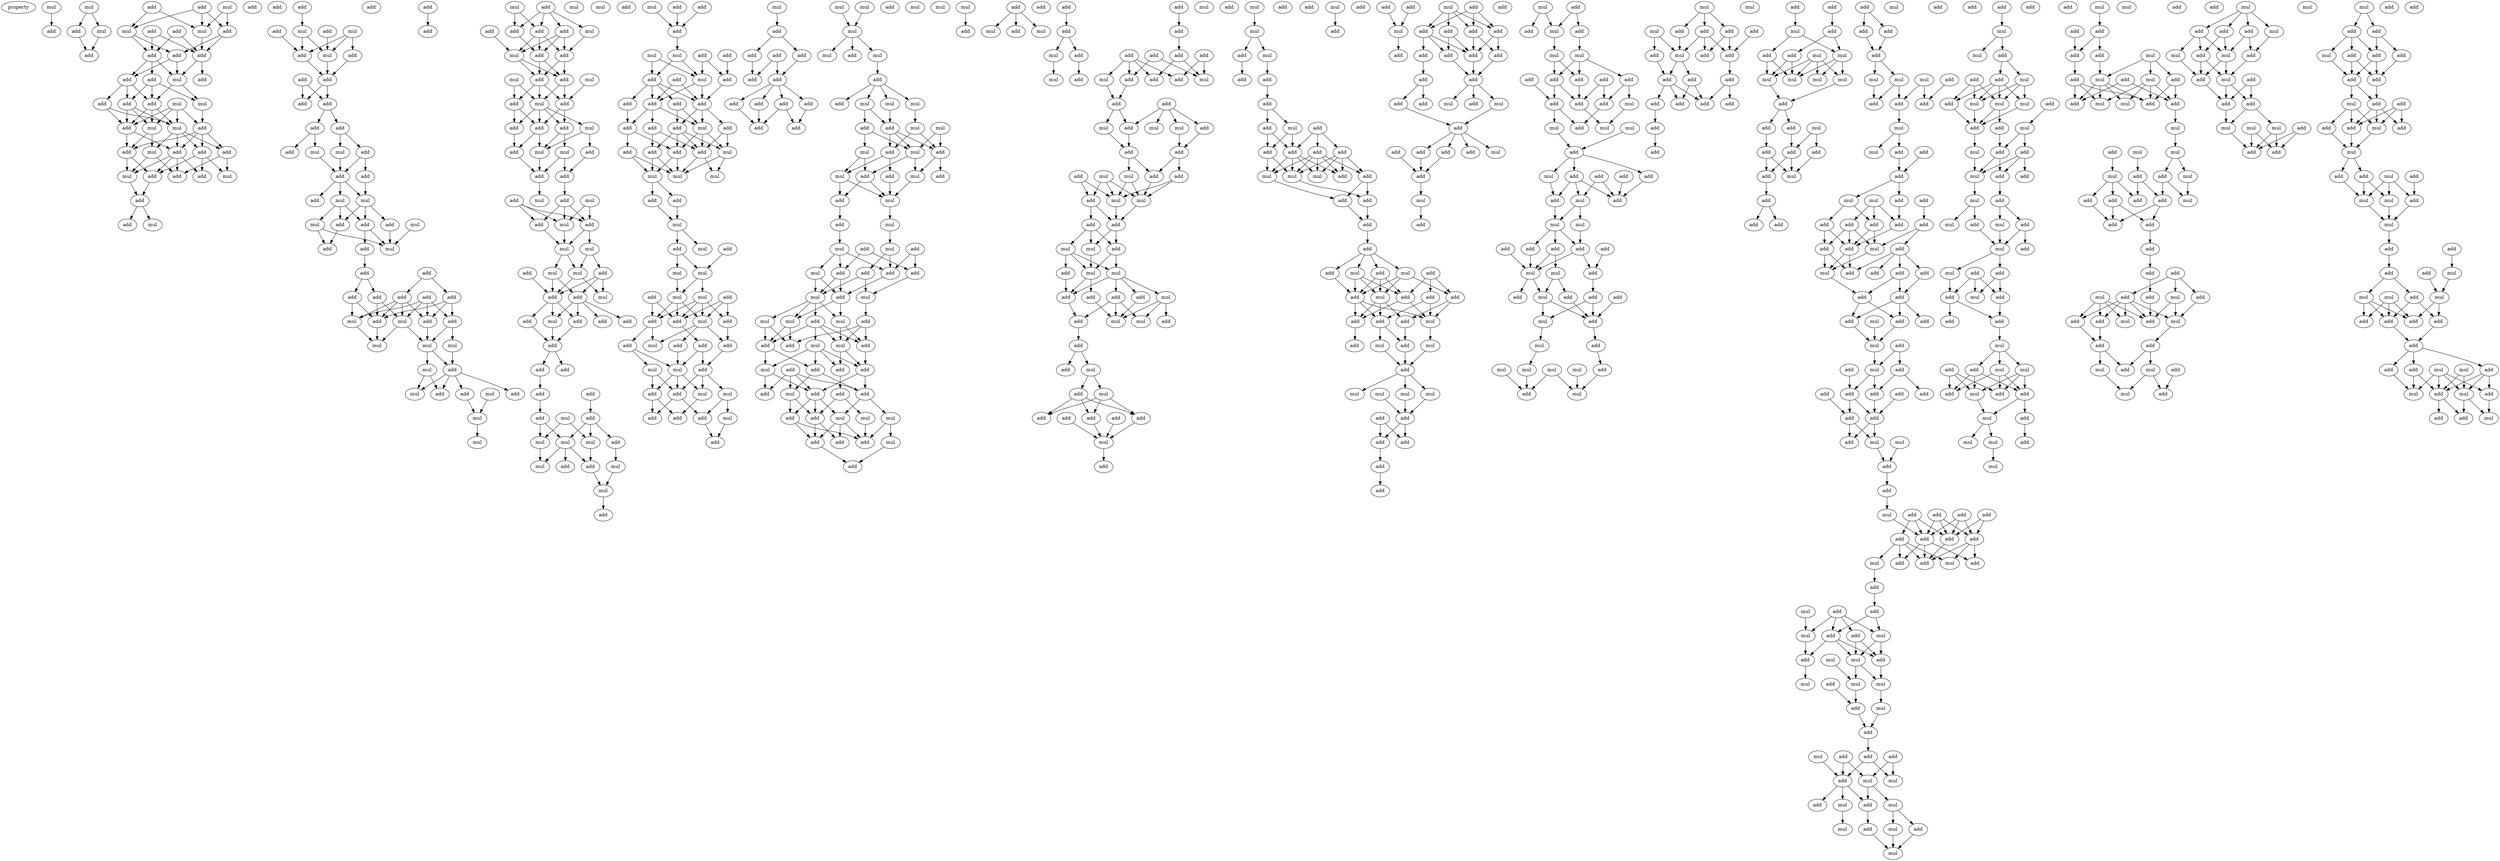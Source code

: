 digraph {
    node [fontcolor=black]
    property [mul=2,lf=1.0]
    0 [ label = mul ];
    1 [ label = mul ];
    2 [ label = add ];
    3 [ label = mul ];
    4 [ label = add ];
    5 [ label = add ];
    6 [ label = add ];
    7 [ label = mul ];
    8 [ label = add ];
    9 [ label = add ];
    10 [ label = add ];
    11 [ label = mul ];
    12 [ label = mul ];
    13 [ label = add ];
    14 [ label = add ];
    15 [ label = add ];
    16 [ label = add ];
    17 [ label = mul ];
    18 [ label = add ];
    19 [ label = add ];
    20 [ label = add ];
    21 [ label = mul ];
    22 [ label = add ];
    23 [ label = add ];
    24 [ label = add ];
    25 [ label = mul ];
    26 [ label = add ];
    27 [ label = add ];
    28 [ label = mul ];
    29 [ label = mul ];
    30 [ label = add ];
    31 [ label = mul ];
    32 [ label = add ];
    33 [ label = add ];
    34 [ label = add ];
    35 [ label = add ];
    36 [ label = add ];
    37 [ label = mul ];
    38 [ label = add ];
    39 [ label = mul ];
    40 [ label = add ];
    41 [ label = add ];
    42 [ label = add ];
    43 [ label = add ];
    44 [ label = mul ];
    45 [ label = add ];
    46 [ label = mul ];
    47 [ label = add ];
    48 [ label = mul ];
    49 [ label = add ];
    50 [ label = add ];
    51 [ label = add ];
    52 [ label = mul ];
    53 [ label = add ];
    54 [ label = add ];
    55 [ label = add ];
    56 [ label = add ];
    57 [ label = add ];
    58 [ label = add ];
    59 [ label = add ];
    60 [ label = add ];
    61 [ label = mul ];
    62 [ label = add ];
    63 [ label = mul ];
    64 [ label = add ];
    65 [ label = add ];
    66 [ label = add ];
    67 [ label = mul ];
    68 [ label = mul ];
    69 [ label = mul ];
    70 [ label = add ];
    71 [ label = mul ];
    72 [ label = add ];
    73 [ label = add ];
    74 [ label = mul ];
    75 [ label = add ];
    76 [ label = add ];
    77 [ label = add ];
    78 [ label = add ];
    79 [ label = add ];
    80 [ label = add ];
    81 [ label = add ];
    82 [ label = add ];
    83 [ label = add ];
    84 [ label = mul ];
    85 [ label = add ];
    86 [ label = add ];
    87 [ label = add ];
    88 [ label = mul ];
    89 [ label = mul ];
    90 [ label = mul ];
    91 [ label = mul ];
    92 [ label = mul ];
    93 [ label = add ];
    94 [ label = add ];
    95 [ label = mul ];
    96 [ label = add ];
    97 [ label = add ];
    98 [ label = mul ];
    99 [ label = mul ];
    100 [ label = mul ];
    101 [ label = add ];
    102 [ label = add ];
    103 [ label = mul ];
    104 [ label = add ];
    105 [ label = add ];
    106 [ label = add ];
    107 [ label = mul ];
    108 [ label = add ];
    109 [ label = add ];
    110 [ label = mul ];
    111 [ label = mul ];
    112 [ label = add ];
    113 [ label = add ];
    114 [ label = add ];
    115 [ label = mul ];
    116 [ label = mul ];
    117 [ label = add ];
    118 [ label = add ];
    119 [ label = add ];
    120 [ label = mul ];
    121 [ label = add ];
    122 [ label = add ];
    123 [ label = add ];
    124 [ label = mul ];
    125 [ label = add ];
    126 [ label = mul ];
    127 [ label = add ];
    128 [ label = mul ];
    129 [ label = mul ];
    130 [ label = add ];
    131 [ label = add ];
    132 [ label = mul ];
    133 [ label = mul ];
    134 [ label = add ];
    135 [ label = add ];
    136 [ label = add ];
    137 [ label = add ];
    138 [ label = mul ];
    139 [ label = mul ];
    140 [ label = mul ];
    141 [ label = mul ];
    142 [ label = add ];
    143 [ label = add ];
    144 [ label = mul ];
    145 [ label = add ];
    146 [ label = mul ];
    147 [ label = add ];
    148 [ label = add ];
    149 [ label = add ];
    150 [ label = add ];
    151 [ label = add ];
    152 [ label = mul ];
    153 [ label = add ];
    154 [ label = add ];
    155 [ label = add ];
    156 [ label = add ];
    157 [ label = add ];
    158 [ label = add ];
    159 [ label = mul ];
    160 [ label = add ];
    161 [ label = add ];
    162 [ label = mul ];
    163 [ label = mul ];
    164 [ label = add ];
    165 [ label = mul ];
    166 [ label = add ];
    167 [ label = add ];
    168 [ label = mul ];
    169 [ label = mul ];
    170 [ label = mul ];
    171 [ label = mul ];
    172 [ label = add ];
    173 [ label = add ];
    174 [ label = add ];
    175 [ label = add ];
    176 [ label = add ];
    177 [ label = add ];
    178 [ label = mul ];
    179 [ label = mul ];
    180 [ label = add ];
    181 [ label = add ];
    182 [ label = add ];
    183 [ label = mul ];
    184 [ label = add ];
    185 [ label = add ];
    186 [ label = add ];
    187 [ label = add ];
    188 [ label = mul ];
    189 [ label = add ];
    190 [ label = add ];
    191 [ label = add ];
    192 [ label = add ];
    193 [ label = add ];
    194 [ label = add ];
    195 [ label = add ];
    196 [ label = mul ];
    197 [ label = add ];
    198 [ label = mul ];
    199 [ label = mul ];
    200 [ label = mul ];
    201 [ label = add ];
    202 [ label = add ];
    203 [ label = mul ];
    204 [ label = mul ];
    205 [ label = add ];
    206 [ label = add ];
    207 [ label = mul ];
    208 [ label = mul ];
    209 [ label = add ];
    210 [ label = add ];
    211 [ label = mul ];
    212 [ label = mul ];
    213 [ label = mul ];
    214 [ label = add ];
    215 [ label = add ];
    216 [ label = add ];
    217 [ label = add ];
    218 [ label = mul ];
    219 [ label = add ];
    220 [ label = add ];
    221 [ label = add ];
    222 [ label = add ];
    223 [ label = mul ];
    224 [ label = mul ];
    225 [ label = mul ];
    226 [ label = add ];
    227 [ label = mul ];
    228 [ label = add ];
    229 [ label = add ];
    230 [ label = mul ];
    231 [ label = add ];
    232 [ label = add ];
    233 [ label = add ];
    234 [ label = mul ];
    235 [ label = add ];
    236 [ label = add ];
    237 [ label = add ];
    238 [ label = add ];
    239 [ label = add ];
    240 [ label = add ];
    241 [ label = add ];
    242 [ label = add ];
    243 [ label = add ];
    244 [ label = add ];
    245 [ label = add ];
    246 [ label = add ];
    247 [ label = mul ];
    248 [ label = mul ];
    249 [ label = mul ];
    250 [ label = mul ];
    251 [ label = add ];
    252 [ label = mul ];
    253 [ label = add ];
    254 [ label = add ];
    255 [ label = add ];
    256 [ label = mul ];
    257 [ label = mul ];
    258 [ label = mul ];
    259 [ label = mul ];
    260 [ label = add ];
    261 [ label = add ];
    262 [ label = mul ];
    263 [ label = mul ];
    264 [ label = add ];
    265 [ label = mul ];
    266 [ label = mul ];
    267 [ label = add ];
    268 [ label = add ];
    269 [ label = add ];
    270 [ label = add ];
    271 [ label = mul ];
    272 [ label = mul ];
    273 [ label = mul ];
    274 [ label = add ];
    275 [ label = mul ];
    276 [ label = add ];
    277 [ label = mul ];
    278 [ label = add ];
    279 [ label = add ];
    280 [ label = mul ];
    281 [ label = mul ];
    282 [ label = add ];
    283 [ label = add ];
    284 [ label = add ];
    285 [ label = add ];
    286 [ label = mul ];
    287 [ label = mul ];
    288 [ label = add ];
    289 [ label = add ];
    290 [ label = add ];
    291 [ label = mul ];
    292 [ label = mul ];
    293 [ label = mul ];
    294 [ label = add ];
    295 [ label = add ];
    296 [ label = mul ];
    297 [ label = mul ];
    298 [ label = add ];
    299 [ label = add ];
    300 [ label = add ];
    301 [ label = mul ];
    302 [ label = add ];
    303 [ label = add ];
    304 [ label = add ];
    305 [ label = add ];
    306 [ label = add ];
    307 [ label = mul ];
    308 [ label = add ];
    309 [ label = mul ];
    310 [ label = add ];
    311 [ label = mul ];
    312 [ label = add ];
    313 [ label = mul ];
    314 [ label = add ];
    315 [ label = add ];
    316 [ label = mul ];
    317 [ label = add ];
    318 [ label = mul ];
    319 [ label = add ];
    320 [ label = mul ];
    321 [ label = add ];
    322 [ label = add ];
    323 [ label = mul ];
    324 [ label = add ];
    325 [ label = add ];
    326 [ label = mul ];
    327 [ label = add ];
    328 [ label = add ];
    329 [ label = mul ];
    330 [ label = add ];
    331 [ label = mul ];
    332 [ label = add ];
    333 [ label = add ];
    334 [ label = add ];
    335 [ label = add ];
    336 [ label = add ];
    337 [ label = add ];
    338 [ label = add ];
    339 [ label = add ];
    340 [ label = add ];
    341 [ label = mul ];
    342 [ label = add ];
    343 [ label = mul ];
    344 [ label = add ];
    345 [ label = add ];
    346 [ label = mul ];
    347 [ label = mul ];
    348 [ label = mul ];
    349 [ label = add ];
    350 [ label = add ];
    351 [ label = add ];
    352 [ label = add ];
    353 [ label = add ];
    354 [ label = add ];
    355 [ label = mul ];
    356 [ label = add ];
    357 [ label = mul ];
    358 [ label = mul ];
    359 [ label = mul ];
    360 [ label = add ];
    361 [ label = add ];
    362 [ label = add ];
    363 [ label = add ];
    364 [ label = mul ];
    365 [ label = mul ];
    366 [ label = mul ];
    367 [ label = add ];
    368 [ label = mul ];
    369 [ label = mul ];
    370 [ label = add ];
    371 [ label = add ];
    372 [ label = add ];
    373 [ label = add ];
    374 [ label = add ];
    375 [ label = mul ];
    376 [ label = add ];
    377 [ label = mul ];
    378 [ label = add ];
    379 [ label = add ];
    380 [ label = mul ];
    381 [ label = mul ];
    382 [ label = add ];
    383 [ label = add ];
    384 [ label = mul ];
    385 [ label = add ];
    386 [ label = add ];
    387 [ label = add ];
    388 [ label = add ];
    389 [ label = add ];
    390 [ label = mul ];
    391 [ label = mul ];
    392 [ label = add ];
    393 [ label = add ];
    394 [ label = mul ];
    395 [ label = add ];
    396 [ label = mul ];
    397 [ label = add ];
    398 [ label = add ];
    399 [ label = add ];
    400 [ label = add ];
    401 [ label = add ];
    402 [ label = mul ];
    403 [ label = add ];
    404 [ label = add ];
    405 [ label = add ];
    406 [ label = add ];
    407 [ label = mul ];
    408 [ label = add ];
    409 [ label = add ];
    410 [ label = mul ];
    411 [ label = mul ];
    412 [ label = add ];
    413 [ label = add ];
    414 [ label = add ];
    415 [ label = add ];
    416 [ label = mul ];
    417 [ label = add ];
    418 [ label = add ];
    419 [ label = mul ];
    420 [ label = add ];
    421 [ label = add ];
    422 [ label = add ];
    423 [ label = add ];
    424 [ label = mul ];
    425 [ label = add ];
    426 [ label = add ];
    427 [ label = add ];
    428 [ label = mul ];
    429 [ label = add ];
    430 [ label = add ];
    431 [ label = mul ];
    432 [ label = add ];
    433 [ label = mul ];
    434 [ label = add ];
    435 [ label = mul ];
    436 [ label = mul ];
    437 [ label = mul ];
    438 [ label = mul ];
    439 [ label = add ];
    440 [ label = add ];
    441 [ label = add ];
    442 [ label = add ];
    443 [ label = add ];
    444 [ label = add ];
    445 [ label = mul ];
    446 [ label = add ];
    447 [ label = add ];
    448 [ label = add ];
    449 [ label = add ];
    450 [ label = add ];
    451 [ label = mul ];
    452 [ label = mul ];
    453 [ label = add ];
    454 [ label = add ];
    455 [ label = add ];
    456 [ label = add ];
    457 [ label = add ];
    458 [ label = add ];
    459 [ label = add ];
    460 [ label = add ];
    461 [ label = add ];
    462 [ label = add ];
    463 [ label = add ];
    464 [ label = add ];
    465 [ label = mul ];
    466 [ label = add ];
    467 [ label = add ];
    468 [ label = add ];
    469 [ label = mul ];
    470 [ label = add ];
    471 [ label = mul ];
    472 [ label = add ];
    473 [ label = add ];
    474 [ label = add ];
    475 [ label = add ];
    476 [ label = add ];
    477 [ label = mul ];
    478 [ label = add ];
    479 [ label = mul ];
    480 [ label = add ];
    481 [ label = add ];
    482 [ label = mul ];
    483 [ label = add ];
    484 [ label = add ];
    485 [ label = mul ];
    486 [ label = mul ];
    487 [ label = add ];
    488 [ label = add ];
    489 [ label = add ];
    490 [ label = add ];
    491 [ label = add ];
    492 [ label = add ];
    493 [ label = mul ];
    494 [ label = add ];
    495 [ label = add ];
    496 [ label = mul ];
    497 [ label = mul ];
    498 [ label = add ];
    499 [ label = mul ];
    500 [ label = add ];
    501 [ label = add ];
    502 [ label = mul ];
    503 [ label = add ];
    504 [ label = add ];
    505 [ label = add ];
    506 [ label = mul ];
    507 [ label = add ];
    508 [ label = add ];
    509 [ label = mul ];
    510 [ label = mul ];
    511 [ label = add ];
    512 [ label = add ];
    513 [ label = add ];
    514 [ label = add ];
    515 [ label = add ];
    516 [ label = mul ];
    517 [ label = add ];
    518 [ label = mul ];
    519 [ label = add ];
    520 [ label = add ];
    521 [ label = add ];
    522 [ label = add ];
    523 [ label = mul ];
    524 [ label = mul ];
    525 [ label = add ];
    526 [ label = mul ];
    527 [ label = add ];
    528 [ label = mul ];
    529 [ label = mul ];
    530 [ label = mul ];
    531 [ label = mul ];
    532 [ label = add ];
    533 [ label = mul ];
    534 [ label = add ];
    535 [ label = mul ];
    536 [ label = mul ];
    537 [ label = add ];
    538 [ label = add ];
    539 [ label = add ];
    540 [ label = add ];
    541 [ label = add ];
    542 [ label = mul ];
    543 [ label = add ];
    544 [ label = add ];
    545 [ label = add ];
    546 [ label = add ];
    547 [ label = add ];
    548 [ label = add ];
    549 [ label = add ];
    550 [ label = add ];
    551 [ label = add ];
    552 [ label = mul ];
    553 [ label = add ];
    554 [ label = add ];
    555 [ label = add ];
    556 [ label = add ];
    557 [ label = add ];
    558 [ label = mul ];
    559 [ label = mul ];
    560 [ label = mul ];
    561 [ label = add ];
    562 [ label = add ];
    563 [ label = mul ];
    564 [ label = mul ];
    565 [ label = mul ];
    566 [ label = mul ];
    567 [ label = add ];
    568 [ label = mul ];
    569 [ label = add ];
    570 [ label = add ];
    571 [ label = add ];
    572 [ label = add ];
    573 [ label = add ];
    574 [ label = add ];
    575 [ label = mul ];
    576 [ label = add ];
    577 [ label = add ];
    578 [ label = add ];
    579 [ label = add ];
    580 [ label = add ];
    581 [ label = add ];
    582 [ label = mul ];
    583 [ label = add ];
    584 [ label = mul ];
    585 [ label = mul ];
    586 [ label = add ];
    587 [ label = mul ];
    588 [ label = add ];
    589 [ label = add ];
    590 [ label = add ];
    591 [ label = mul ];
    592 [ label = add ];
    593 [ label = add ];
    594 [ label = mul ];
    595 [ label = add ];
    596 [ label = add ];
    597 [ label = mul ];
    598 [ label = mul ];
    599 [ label = add ];
    600 [ label = add ];
    601 [ label = add ];
    602 [ label = add ];
    603 [ label = add ];
    604 [ label = add ];
    605 [ label = add ];
    606 [ label = mul ];
    607 [ label = add ];
    608 [ label = add ];
    609 [ label = add ];
    610 [ label = add ];
    611 [ label = add ];
    612 [ label = add ];
    613 [ label = mul ];
    614 [ label = add ];
    615 [ label = add ];
    616 [ label = add ];
    617 [ label = add ];
    618 [ label = add ];
    619 [ label = mul ];
    620 [ label = add ];
    621 [ label = add ];
    622 [ label = mul ];
    623 [ label = mul ];
    624 [ label = add ];
    625 [ label = add ];
    626 [ label = add ];
    627 [ label = add ];
    628 [ label = add ];
    629 [ label = add ];
    630 [ label = add ];
    631 [ label = add ];
    632 [ label = add ];
    633 [ label = mul ];
    634 [ label = mul ];
    635 [ label = add ];
    636 [ label = add ];
    637 [ label = add ];
    638 [ label = add ];
    639 [ label = add ];
    640 [ label = add ];
    641 [ label = mul ];
    642 [ label = add ];
    643 [ label = add ];
    644 [ label = add ];
    645 [ label = add ];
    646 [ label = add ];
    647 [ label = add ];
    648 [ label = mul ];
    649 [ label = add ];
    650 [ label = mul ];
    651 [ label = add ];
    652 [ label = add ];
    653 [ label = add ];
    654 [ label = add ];
    655 [ label = mul ];
    656 [ label = mul ];
    657 [ label = add ];
    658 [ label = add ];
    659 [ label = mul ];
    660 [ label = mul ];
    661 [ label = add ];
    662 [ label = add ];
    663 [ label = mul ];
    664 [ label = add ];
    665 [ label = mul ];
    666 [ label = mul ];
    667 [ label = mul ];
    668 [ label = add ];
    669 [ label = mul ];
    670 [ label = add ];
    671 [ label = add ];
    672 [ label = mul ];
    673 [ label = add ];
    674 [ label = add ];
    675 [ label = add ];
    676 [ label = mul ];
    677 [ label = mul ];
    678 [ label = add ];
    679 [ label = mul ];
    680 [ label = add ];
    681 [ label = mul ];
    682 [ label = add ];
    683 [ label = mul ];
    684 [ label = mul ];
    685 [ label = add ];
    686 [ label = mul ];
    687 [ label = add ];
    688 [ label = add ];
    689 [ label = mul ];
    690 [ label = mul ];
    691 [ label = add ];
    692 [ label = add ];
    693 [ label = add ];
    694 [ label = mul ];
    695 [ label = mul ];
    696 [ label = mul ];
    697 [ label = mul ];
    698 [ label = add ];
    699 [ label = add ];
    700 [ label = add ];
    701 [ label = mul ];
    702 [ label = add ];
    703 [ label = add ];
    704 [ label = add ];
    705 [ label = mul ];
    706 [ label = add ];
    707 [ label = mul ];
    708 [ label = add ];
    709 [ label = add ];
    710 [ label = mul ];
    711 [ label = add ];
    712 [ label = mul ];
    713 [ label = add ];
    714 [ label = mul ];
    715 [ label = add ];
    716 [ label = add ];
    717 [ label = mul ];
    718 [ label = add ];
    719 [ label = mul ];
    720 [ label = add ];
    721 [ label = add ];
    722 [ label = mul ];
    723 [ label = add ];
    724 [ label = add ];
    725 [ label = add ];
    726 [ label = mul ];
    727 [ label = mul ];
    728 [ label = add ];
    729 [ label = add ];
    730 [ label = mul ];
    731 [ label = add ];
    732 [ label = add ];
    733 [ label = mul ];
    734 [ label = add ];
    735 [ label = add ];
    736 [ label = add ];
    737 [ label = mul ];
    738 [ label = mul ];
    739 [ label = add ];
    740 [ label = mul ];
    741 [ label = mul ];
    742 [ label = mul ];
    743 [ label = add ];
    744 [ label = add ];
    745 [ label = add ];
    746 [ label = add ];
    747 [ label = mul ];
    748 [ label = add ];
    749 [ label = mul ];
    750 [ label = add ];
    751 [ label = mul ];
    752 [ label = add ];
    753 [ label = add ];
    754 [ label = mul ];
    755 [ label = add ];
    756 [ label = mul ];
    757 [ label = add ];
    758 [ label = mul ];
    759 [ label = mul ];
    760 [ label = add ];
    761 [ label = mul ];
    762 [ label = mul ];
    763 [ label = add ];
    764 [ label = add ];
    765 [ label = mul ];
    766 [ label = add ];
    767 [ label = add ];
    768 [ label = add ];
    769 [ label = add ];
    770 [ label = mul ];
    771 [ label = add ];
    772 [ label = add ];
    773 [ label = add ];
    774 [ label = add ];
    775 [ label = add ];
    776 [ label = mul ];
    777 [ label = mul ];
    778 [ label = add ];
    779 [ label = add ];
    780 [ label = mul ];
    781 [ label = add ];
    782 [ label = add ];
    783 [ label = add ];
    784 [ label = add ];
    785 [ label = mul ];
    786 [ label = mul ];
    787 [ label = add ];
    788 [ label = add ];
    789 [ label = add ];
    790 [ label = add ];
    791 [ label = mul ];
    792 [ label = mul ];
    793 [ label = add ];
    794 [ label = add ];
    795 [ label = mul ];
    796 [ label = add ];
    797 [ label = mul ];
    798 [ label = add ];
    799 [ label = add ];
    800 [ label = add ];
    801 [ label = mul ];
    802 [ label = add ];
    803 [ label = add ];
    804 [ label = mul ];
    805 [ label = mul ];
    806 [ label = add ];
    807 [ label = add ];
    808 [ label = mul ];
    809 [ label = add ];
    810 [ label = add ];
    811 [ label = mul ];
    812 [ label = mul ];
    813 [ label = mul ];
    814 [ label = mul ];
    815 [ label = add ];
    816 [ label = add ];
    817 [ label = add ];
    818 [ label = mul ];
    819 [ label = add ];
    820 [ label = add ];
    821 [ label = add ];
    822 [ label = add ];
    823 [ label = mul ];
    824 [ label = add ];
    825 [ label = add ];
    826 [ label = add ];
    827 [ label = add ];
    828 [ label = mul ];
    829 [ label = add ];
    830 [ label = add ];
    831 [ label = add ];
    832 [ label = mul ];
    833 [ label = add ];
    834 [ label = mul ];
    835 [ label = add ];
    836 [ label = mul ];
    837 [ label = add ];
    838 [ label = add ];
    839 [ label = add ];
    840 [ label = mul ];
    841 [ label = mul ];
    842 [ label = add ];
    843 [ label = mul ];
    844 [ label = add ];
    845 [ label = add ];
    846 [ label = add ];
    847 [ label = mul ];
    848 [ label = add ];
    849 [ label = mul ];
    850 [ label = mul ];
    851 [ label = mul ];
    852 [ label = add ];
    853 [ label = add ];
    854 [ label = add ];
    855 [ label = add ];
    856 [ label = add ];
    857 [ label = add ];
    858 [ label = mul ];
    859 [ label = add ];
    860 [ label = add ];
    861 [ label = add ];
    862 [ label = mul ];
    863 [ label = add ];
    864 [ label = mul ];
    865 [ label = mul ];
    866 [ label = add ];
    867 [ label = add ];
    868 [ label = add ];
    869 [ label = mul ];
    870 [ label = add ];
    0 -> 4 [ name = 0 ];
    1 -> 2 [ name = 1 ];
    1 -> 3 [ name = 2 ];
    2 -> 5 [ name = 3 ];
    3 -> 5 [ name = 4 ];
    6 -> 11 [ name = 5 ];
    6 -> 12 [ name = 6 ];
    7 -> 10 [ name = 7 ];
    7 -> 12 [ name = 8 ];
    8 -> 10 [ name = 9 ];
    8 -> 11 [ name = 10 ];
    8 -> 12 [ name = 11 ];
    9 -> 14 [ name = 12 ];
    9 -> 15 [ name = 13 ];
    10 -> 15 [ name = 14 ];
    10 -> 16 [ name = 15 ];
    11 -> 14 [ name = 16 ];
    11 -> 16 [ name = 17 ];
    12 -> 15 [ name = 18 ];
    13 -> 14 [ name = 19 ];
    13 -> 15 [ name = 20 ];
    14 -> 17 [ name = 21 ];
    14 -> 18 [ name = 22 ];
    14 -> 20 [ name = 23 ];
    15 -> 17 [ name = 24 ];
    15 -> 19 [ name = 25 ];
    16 -> 17 [ name = 26 ];
    16 -> 20 [ name = 27 ];
    17 -> 23 [ name = 28 ];
    17 -> 25 [ name = 29 ];
    18 -> 22 [ name = 30 ];
    18 -> 23 [ name = 31 ];
    18 -> 25 [ name = 32 ];
    20 -> 22 [ name = 33 ];
    20 -> 23 [ name = 34 ];
    20 -> 24 [ name = 35 ];
    21 -> 26 [ name = 36 ];
    21 -> 27 [ name = 37 ];
    21 -> 28 [ name = 38 ];
    21 -> 29 [ name = 39 ];
    22 -> 26 [ name = 40 ];
    22 -> 28 [ name = 41 ];
    22 -> 29 [ name = 42 ];
    23 -> 26 [ name = 43 ];
    23 -> 28 [ name = 44 ];
    23 -> 29 [ name = 45 ];
    24 -> 26 [ name = 46 ];
    24 -> 29 [ name = 47 ];
    25 -> 27 [ name = 48 ];
    26 -> 32 [ name = 49 ];
    26 -> 34 [ name = 50 ];
    27 -> 30 [ name = 51 ];
    27 -> 32 [ name = 52 ];
    27 -> 33 [ name = 53 ];
    27 -> 34 [ name = 54 ];
    28 -> 31 [ name = 55 ];
    28 -> 34 [ name = 56 ];
    29 -> 30 [ name = 57 ];
    29 -> 31 [ name = 58 ];
    29 -> 32 [ name = 59 ];
    29 -> 33 [ name = 60 ];
    30 -> 35 [ name = 61 ];
    30 -> 38 [ name = 62 ];
    30 -> 39 [ name = 63 ];
    31 -> 36 [ name = 64 ];
    31 -> 37 [ name = 65 ];
    32 -> 35 [ name = 66 ];
    32 -> 36 [ name = 67 ];
    32 -> 37 [ name = 68 ];
    32 -> 38 [ name = 69 ];
    33 -> 36 [ name = 70 ];
    33 -> 39 [ name = 71 ];
    34 -> 35 [ name = 72 ];
    34 -> 37 [ name = 73 ];
    35 -> 40 [ name = 74 ];
    37 -> 40 [ name = 75 ];
    40 -> 41 [ name = 76 ];
    40 -> 44 [ name = 77 ];
    45 -> 48 [ name = 78 ];
    46 -> 51 [ name = 79 ];
    46 -> 52 [ name = 80 ];
    46 -> 53 [ name = 81 ];
    48 -> 51 [ name = 82 ];
    48 -> 52 [ name = 83 ];
    49 -> 51 [ name = 84 ];
    50 -> 52 [ name = 85 ];
    51 -> 55 [ name = 86 ];
    52 -> 55 [ name = 87 ];
    53 -> 55 [ name = 88 ];
    54 -> 56 [ name = 89 ];
    54 -> 57 [ name = 90 ];
    55 -> 56 [ name = 91 ];
    55 -> 57 [ name = 92 ];
    56 -> 58 [ name = 93 ];
    56 -> 59 [ name = 94 ];
    58 -> 60 [ name = 95 ];
    58 -> 63 [ name = 96 ];
    59 -> 61 [ name = 97 ];
    59 -> 62 [ name = 98 ];
    61 -> 65 [ name = 99 ];
    62 -> 64 [ name = 100 ];
    62 -> 65 [ name = 101 ];
    63 -> 65 [ name = 102 ];
    64 -> 68 [ name = 103 ];
    65 -> 66 [ name = 104 ];
    65 -> 67 [ name = 105 ];
    65 -> 68 [ name = 106 ];
    67 -> 70 [ name = 107 ];
    67 -> 71 [ name = 108 ];
    67 -> 72 [ name = 109 ];
    68 -> 70 [ name = 110 ];
    68 -> 72 [ name = 111 ];
    68 -> 73 [ name = 112 ];
    69 -> 74 [ name = 113 ];
    70 -> 74 [ name = 114 ];
    70 -> 76 [ name = 115 ];
    71 -> 74 [ name = 116 ];
    71 -> 75 [ name = 117 ];
    72 -> 75 [ name = 118 ];
    73 -> 74 [ name = 119 ];
    76 -> 78 [ name = 120 ];
    77 -> 79 [ name = 121 ];
    77 -> 80 [ name = 122 ];
    78 -> 82 [ name = 123 ];
    78 -> 83 [ name = 124 ];
    79 -> 84 [ name = 125 ];
    79 -> 86 [ name = 126 ];
    79 -> 87 [ name = 127 ];
    79 -> 88 [ name = 128 ];
    80 -> 85 [ name = 129 ];
    80 -> 86 [ name = 130 ];
    80 -> 87 [ name = 131 ];
    81 -> 84 [ name = 132 ];
    81 -> 85 [ name = 133 ];
    81 -> 87 [ name = 134 ];
    81 -> 88 [ name = 135 ];
    82 -> 86 [ name = 136 ];
    82 -> 88 [ name = 137 ];
    83 -> 84 [ name = 138 ];
    83 -> 86 [ name = 139 ];
    84 -> 89 [ name = 140 ];
    85 -> 90 [ name = 141 ];
    85 -> 91 [ name = 142 ];
    86 -> 89 [ name = 143 ];
    87 -> 91 [ name = 144 ];
    88 -> 89 [ name = 145 ];
    88 -> 91 [ name = 146 ];
    90 -> 93 [ name = 147 ];
    91 -> 92 [ name = 148 ];
    91 -> 93 [ name = 149 ];
    92 -> 94 [ name = 150 ];
    92 -> 95 [ name = 151 ];
    93 -> 94 [ name = 152 ];
    93 -> 95 [ name = 153 ];
    93 -> 96 [ name = 154 ];
    93 -> 97 [ name = 155 ];
    97 -> 99 [ name = 156 ];
    98 -> 99 [ name = 157 ];
    99 -> 100 [ name = 158 ];
    101 -> 102 [ name = 159 ];
    103 -> 105 [ name = 160 ];
    103 -> 108 [ name = 161 ];
    104 -> 105 [ name = 162 ];
    104 -> 107 [ name = 163 ];
    104 -> 108 [ name = 164 ];
    104 -> 109 [ name = 165 ];
    105 -> 112 [ name = 166 ];
    106 -> 111 [ name = 167 ];
    107 -> 113 [ name = 168 ];
    108 -> 111 [ name = 169 ];
    108 -> 112 [ name = 170 ];
    108 -> 113 [ name = 171 ];
    109 -> 111 [ name = 172 ];
    109 -> 112 [ name = 173 ];
    109 -> 113 [ name = 174 ];
    111 -> 114 [ name = 175 ];
    111 -> 117 [ name = 176 ];
    112 -> 114 [ name = 177 ];
    112 -> 117 [ name = 178 ];
    113 -> 114 [ name = 179 ];
    113 -> 117 [ name = 180 ];
    114 -> 118 [ name = 181 ];
    114 -> 120 [ name = 182 ];
    115 -> 118 [ name = 183 ];
    116 -> 119 [ name = 184 ];
    116 -> 120 [ name = 185 ];
    117 -> 118 [ name = 186 ];
    117 -> 119 [ name = 187 ];
    117 -> 120 [ name = 188 ];
    118 -> 121 [ name = 189 ];
    118 -> 122 [ name = 190 ];
    119 -> 121 [ name = 191 ];
    119 -> 123 [ name = 192 ];
    120 -> 121 [ name = 193 ];
    120 -> 122 [ name = 194 ];
    120 -> 123 [ name = 195 ];
    120 -> 124 [ name = 196 ];
    121 -> 127 [ name = 197 ];
    121 -> 128 [ name = 198 ];
    122 -> 128 [ name = 199 ];
    122 -> 129 [ name = 200 ];
    123 -> 127 [ name = 201 ];
    124 -> 125 [ name = 202 ];
    124 -> 128 [ name = 203 ];
    125 -> 131 [ name = 204 ];
    127 -> 130 [ name = 205 ];
    128 -> 130 [ name = 206 ];
    129 -> 130 [ name = 207 ];
    129 -> 131 [ name = 208 ];
    130 -> 132 [ name = 209 ];
    131 -> 134 [ name = 210 ];
    133 -> 136 [ name = 211 ];
    133 -> 138 [ name = 212 ];
    134 -> 136 [ name = 213 ];
    134 -> 137 [ name = 214 ];
    134 -> 138 [ name = 215 ];
    135 -> 136 [ name = 216 ];
    135 -> 137 [ name = 217 ];
    135 -> 138 [ name = 218 ];
    136 -> 139 [ name = 219 ];
    136 -> 140 [ name = 220 ];
    137 -> 140 [ name = 221 ];
    138 -> 140 [ name = 222 ];
    139 -> 141 [ name = 223 ];
    139 -> 143 [ name = 224 ];
    140 -> 141 [ name = 225 ];
    140 -> 144 [ name = 226 ];
    141 -> 146 [ name = 227 ];
    141 -> 147 [ name = 228 ];
    142 -> 147 [ name = 229 ];
    143 -> 145 [ name = 230 ];
    143 -> 146 [ name = 231 ];
    143 -> 147 [ name = 232 ];
    144 -> 145 [ name = 233 ];
    144 -> 147 [ name = 234 ];
    145 -> 148 [ name = 235 ];
    145 -> 149 [ name = 236 ];
    145 -> 151 [ name = 237 ];
    145 -> 152 [ name = 238 ];
    147 -> 149 [ name = 239 ];
    147 -> 150 [ name = 240 ];
    147 -> 152 [ name = 241 ];
    149 -> 153 [ name = 242 ];
    150 -> 153 [ name = 243 ];
    152 -> 153 [ name = 244 ];
    153 -> 154 [ name = 245 ];
    153 -> 156 [ name = 246 ];
    154 -> 157 [ name = 247 ];
    157 -> 160 [ name = 248 ];
    158 -> 161 [ name = 249 ];
    159 -> 163 [ name = 250 ];
    159 -> 165 [ name = 251 ];
    160 -> 162 [ name = 252 ];
    160 -> 165 [ name = 253 ];
    161 -> 162 [ name = 254 ];
    161 -> 163 [ name = 255 ];
    161 -> 164 [ name = 256 ];
    162 -> 166 [ name = 257 ];
    162 -> 167 [ name = 258 ];
    162 -> 168 [ name = 259 ];
    163 -> 166 [ name = 260 ];
    164 -> 169 [ name = 261 ];
    165 -> 168 [ name = 262 ];
    166 -> 170 [ name = 263 ];
    169 -> 170 [ name = 264 ];
    170 -> 173 [ name = 265 ];
    171 -> 175 [ name = 266 ];
    172 -> 175 [ name = 267 ];
    174 -> 175 [ name = 268 ];
    175 -> 178 [ name = 269 ];
    176 -> 182 [ name = 270 ];
    176 -> 183 [ name = 271 ];
    177 -> 182 [ name = 272 ];
    178 -> 180 [ name = 273 ];
    178 -> 183 [ name = 274 ];
    179 -> 180 [ name = 275 ];
    179 -> 183 [ name = 276 ];
    180 -> 184 [ name = 277 ];
    180 -> 185 [ name = 278 ];
    180 -> 186 [ name = 279 ];
    180 -> 187 [ name = 280 ];
    181 -> 184 [ name = 281 ];
    181 -> 187 [ name = 282 ];
    182 -> 184 [ name = 283 ];
    183 -> 184 [ name = 284 ];
    183 -> 187 [ name = 285 ];
    184 -> 188 [ name = 286 ];
    184 -> 189 [ name = 287 ];
    184 -> 192 [ name = 288 ];
    185 -> 188 [ name = 289 ];
    185 -> 192 [ name = 290 ];
    186 -> 191 [ name = 291 ];
    187 -> 188 [ name = 292 ];
    187 -> 190 [ name = 293 ];
    187 -> 191 [ name = 294 ];
    188 -> 195 [ name = 295 ];
    188 -> 196 [ name = 296 ];
    188 -> 197 [ name = 297 ];
    189 -> 196 [ name = 298 ];
    189 -> 197 [ name = 299 ];
    190 -> 194 [ name = 300 ];
    190 -> 197 [ name = 301 ];
    191 -> 193 [ name = 302 ];
    191 -> 195 [ name = 303 ];
    192 -> 194 [ name = 304 ];
    192 -> 195 [ name = 305 ];
    192 -> 196 [ name = 306 ];
    192 -> 197 [ name = 307 ];
    193 -> 199 [ name = 308 ];
    193 -> 200 [ name = 309 ];
    194 -> 199 [ name = 310 ];
    194 -> 200 [ name = 311 ];
    195 -> 199 [ name = 312 ];
    195 -> 200 [ name = 313 ];
    196 -> 198 [ name = 314 ];
    196 -> 199 [ name = 315 ];
    197 -> 198 [ name = 316 ];
    197 -> 199 [ name = 317 ];
    200 -> 201 [ name = 318 ];
    200 -> 202 [ name = 319 ];
    201 -> 203 [ name = 320 ];
    202 -> 203 [ name = 321 ];
    203 -> 204 [ name = 322 ];
    203 -> 206 [ name = 323 ];
    205 -> 207 [ name = 324 ];
    206 -> 207 [ name = 325 ];
    206 -> 208 [ name = 326 ];
    207 -> 211 [ name = 327 ];
    207 -> 212 [ name = 328 ];
    208 -> 212 [ name = 329 ];
    209 -> 213 [ name = 330 ];
    209 -> 215 [ name = 331 ];
    209 -> 216 [ name = 332 ];
    210 -> 214 [ name = 333 ];
    210 -> 216 [ name = 334 ];
    211 -> 213 [ name = 335 ];
    211 -> 214 [ name = 336 ];
    211 -> 215 [ name = 337 ];
    211 -> 216 [ name = 338 ];
    212 -> 213 [ name = 339 ];
    212 -> 214 [ name = 340 ];
    212 -> 216 [ name = 341 ];
    213 -> 218 [ name = 342 ];
    213 -> 219 [ name = 343 ];
    213 -> 220 [ name = 344 ];
    214 -> 218 [ name = 345 ];
    214 -> 221 [ name = 346 ];
    215 -> 220 [ name = 347 ];
    216 -> 217 [ name = 348 ];
    217 -> 222 [ name = 349 ];
    217 -> 223 [ name = 350 ];
    219 -> 223 [ name = 351 ];
    220 -> 222 [ name = 352 ];
    221 -> 223 [ name = 353 ];
    221 -> 224 [ name = 354 ];
    222 -> 225 [ name = 355 ];
    222 -> 226 [ name = 356 ];
    222 -> 227 [ name = 357 ];
    223 -> 225 [ name = 358 ];
    223 -> 226 [ name = 359 ];
    223 -> 228 [ name = 360 ];
    224 -> 226 [ name = 361 ];
    224 -> 228 [ name = 362 ];
    225 -> 232 [ name = 363 ];
    226 -> 229 [ name = 364 ];
    226 -> 231 [ name = 365 ];
    227 -> 230 [ name = 366 ];
    227 -> 231 [ name = 367 ];
    228 -> 229 [ name = 368 ];
    228 -> 232 [ name = 369 ];
    230 -> 233 [ name = 370 ];
    231 -> 233 [ name = 371 ];
    234 -> 235 [ name = 372 ];
    235 -> 237 [ name = 373 ];
    235 -> 238 [ name = 374 ];
    236 -> 239 [ name = 375 ];
    236 -> 240 [ name = 376 ];
    237 -> 239 [ name = 377 ];
    238 -> 240 [ name = 378 ];
    240 -> 241 [ name = 379 ];
    240 -> 242 [ name = 380 ];
    240 -> 243 [ name = 381 ];
    240 -> 244 [ name = 382 ];
    241 -> 246 [ name = 383 ];
    242 -> 245 [ name = 384 ];
    243 -> 246 [ name = 385 ];
    244 -> 245 [ name = 386 ];
    244 -> 246 [ name = 387 ];
    247 -> 249 [ name = 388 ];
    248 -> 249 [ name = 389 ];
    249 -> 250 [ name = 390 ];
    249 -> 251 [ name = 391 ];
    249 -> 252 [ name = 392 ];
    252 -> 254 [ name = 393 ];
    254 -> 255 [ name = 394 ];
    254 -> 256 [ name = 395 ];
    254 -> 257 [ name = 396 ];
    254 -> 258 [ name = 397 ];
    256 -> 260 [ name = 398 ];
    256 -> 261 [ name = 399 ];
    257 -> 260 [ name = 400 ];
    258 -> 263 [ name = 401 ];
    260 -> 264 [ name = 402 ];
    260 -> 266 [ name = 403 ];
    260 -> 267 [ name = 404 ];
    261 -> 265 [ name = 405 ];
    261 -> 266 [ name = 406 ];
    262 -> 264 [ name = 407 ];
    262 -> 266 [ name = 408 ];
    263 -> 264 [ name = 409 ];
    263 -> 267 [ name = 410 ];
    264 -> 268 [ name = 411 ];
    264 -> 272 [ name = 412 ];
    265 -> 270 [ name = 413 ];
    265 -> 271 [ name = 414 ];
    266 -> 270 [ name = 415 ];
    266 -> 272 [ name = 416 ];
    267 -> 269 [ name = 417 ];
    267 -> 271 [ name = 418 ];
    269 -> 273 [ name = 419 ];
    270 -> 273 [ name = 420 ];
    270 -> 274 [ name = 421 ];
    271 -> 273 [ name = 422 ];
    271 -> 274 [ name = 423 ];
    272 -> 273 [ name = 424 ];
    273 -> 275 [ name = 425 ];
    274 -> 276 [ name = 426 ];
    275 -> 280 [ name = 427 ];
    276 -> 277 [ name = 428 ];
    277 -> 281 [ name = 429 ];
    277 -> 282 [ name = 430 ];
    277 -> 283 [ name = 431 ];
    278 -> 282 [ name = 432 ];
    278 -> 284 [ name = 433 ];
    279 -> 283 [ name = 434 ];
    279 -> 284 [ name = 435 ];
    280 -> 282 [ name = 436 ];
    280 -> 285 [ name = 437 ];
    281 -> 287 [ name = 438 ];
    281 -> 288 [ name = 439 ];
    282 -> 288 [ name = 440 ];
    283 -> 287 [ name = 441 ];
    283 -> 288 [ name = 442 ];
    284 -> 286 [ name = 443 ];
    285 -> 286 [ name = 444 ];
    285 -> 287 [ name = 445 ];
    286 -> 289 [ name = 446 ];
    287 -> 290 [ name = 447 ];
    287 -> 291 [ name = 448 ];
    287 -> 292 [ name = 449 ];
    287 -> 293 [ name = 450 ];
    288 -> 292 [ name = 451 ];
    288 -> 293 [ name = 452 ];
    289 -> 294 [ name = 453 ];
    289 -> 295 [ name = 454 ];
    289 -> 297 [ name = 455 ];
    290 -> 294 [ name = 456 ];
    290 -> 296 [ name = 457 ];
    290 -> 297 [ name = 458 ];
    290 -> 298 [ name = 459 ];
    291 -> 295 [ name = 460 ];
    291 -> 298 [ name = 461 ];
    292 -> 294 [ name = 462 ];
    292 -> 297 [ name = 463 ];
    293 -> 295 [ name = 464 ];
    293 -> 298 [ name = 465 ];
    294 -> 300 [ name = 466 ];
    296 -> 300 [ name = 467 ];
    296 -> 301 [ name = 468 ];
    296 -> 302 [ name = 469 ];
    296 -> 303 [ name = 470 ];
    297 -> 300 [ name = 471 ];
    297 -> 302 [ name = 472 ];
    298 -> 301 [ name = 473 ];
    298 -> 303 [ name = 474 ];
    299 -> 305 [ name = 475 ];
    299 -> 306 [ name = 476 ];
    299 -> 307 [ name = 477 ];
    299 -> 308 [ name = 478 ];
    300 -> 305 [ name = 479 ];
    300 -> 306 [ name = 480 ];
    301 -> 305 [ name = 481 ];
    301 -> 308 [ name = 482 ];
    302 -> 304 [ name = 483 ];
    303 -> 306 [ name = 484 ];
    303 -> 307 [ name = 485 ];
    304 -> 311 [ name = 486 ];
    304 -> 312 [ name = 487 ];
    305 -> 310 [ name = 488 ];
    305 -> 312 [ name = 489 ];
    305 -> 313 [ name = 490 ];
    306 -> 309 [ name = 491 ];
    306 -> 313 [ name = 492 ];
    307 -> 310 [ name = 493 ];
    307 -> 312 [ name = 494 ];
    309 -> 315 [ name = 495 ];
    309 -> 316 [ name = 496 ];
    310 -> 315 [ name = 497 ];
    310 -> 317 [ name = 498 ];
    311 -> 315 [ name = 499 ];
    312 -> 314 [ name = 500 ];
    312 -> 317 [ name = 501 ];
    313 -> 314 [ name = 502 ];
    313 -> 315 [ name = 503 ];
    313 -> 317 [ name = 504 ];
    316 -> 319 [ name = 505 ];
    317 -> 319 [ name = 506 ];
    320 -> 321 [ name = 507 ];
    322 -> 323 [ name = 508 ];
    322 -> 325 [ name = 509 ];
    322 -> 326 [ name = 510 ];
    327 -> 328 [ name = 511 ];
    328 -> 329 [ name = 512 ];
    328 -> 330 [ name = 513 ];
    329 -> 331 [ name = 514 ];
    330 -> 332 [ name = 515 ];
    333 -> 334 [ name = 516 ];
    334 -> 338 [ name = 517 ];
    335 -> 342 [ name = 518 ];
    335 -> 343 [ name = 519 ];
    336 -> 339 [ name = 520 ];
    336 -> 340 [ name = 521 ];
    336 -> 341 [ name = 522 ];
    336 -> 342 [ name = 523 ];
    337 -> 340 [ name = 524 ];
    337 -> 343 [ name = 525 ];
    338 -> 339 [ name = 526 ];
    338 -> 343 [ name = 527 ];
    340 -> 344 [ name = 528 ];
    341 -> 344 [ name = 529 ];
    344 -> 348 [ name = 530 ];
    344 -> 349 [ name = 531 ];
    345 -> 346 [ name = 532 ];
    345 -> 347 [ name = 533 ];
    345 -> 349 [ name = 534 ];
    345 -> 350 [ name = 535 ];
    347 -> 352 [ name = 536 ];
    348 -> 351 [ name = 537 ];
    349 -> 351 [ name = 538 ];
    350 -> 352 [ name = 539 ];
    351 -> 354 [ name = 540 ];
    351 -> 355 [ name = 541 ];
    352 -> 353 [ name = 542 ];
    352 -> 354 [ name = 543 ];
    353 -> 358 [ name = 544 ];
    353 -> 359 [ name = 545 ];
    354 -> 358 [ name = 546 ];
    355 -> 358 [ name = 547 ];
    355 -> 359 [ name = 548 ];
    356 -> 359 [ name = 549 ];
    356 -> 360 [ name = 550 ];
    357 -> 358 [ name = 551 ];
    357 -> 359 [ name = 552 ];
    357 -> 360 [ name = 553 ];
    358 -> 362 [ name = 554 ];
    359 -> 362 [ name = 555 ];
    360 -> 361 [ name = 556 ];
    360 -> 362 [ name = 557 ];
    361 -> 363 [ name = 558 ];
    361 -> 364 [ name = 559 ];
    361 -> 365 [ name = 560 ];
    362 -> 363 [ name = 561 ];
    362 -> 364 [ name = 562 ];
    363 -> 366 [ name = 563 ];
    363 -> 368 [ name = 564 ];
    364 -> 366 [ name = 565 ];
    365 -> 366 [ name = 566 ];
    365 -> 367 [ name = 567 ];
    365 -> 368 [ name = 568 ];
    366 -> 371 [ name = 569 ];
    366 -> 372 [ name = 570 ];
    367 -> 371 [ name = 571 ];
    368 -> 369 [ name = 572 ];
    368 -> 370 [ name = 573 ];
    368 -> 371 [ name = 574 ];
    368 -> 373 [ name = 575 ];
    369 -> 375 [ name = 576 ];
    369 -> 376 [ name = 577 ];
    369 -> 377 [ name = 578 ];
    370 -> 374 [ name = 579 ];
    370 -> 375 [ name = 580 ];
    370 -> 377 [ name = 581 ];
    371 -> 374 [ name = 582 ];
    372 -> 377 [ name = 583 ];
    373 -> 377 [ name = 584 ];
    374 -> 378 [ name = 585 ];
    378 -> 379 [ name = 586 ];
    378 -> 381 [ name = 587 ];
    381 -> 383 [ name = 588 ];
    381 -> 384 [ name = 589 ];
    383 -> 386 [ name = 590 ];
    383 -> 388 [ name = 591 ];
    383 -> 389 [ name = 592 ];
    384 -> 386 [ name = 593 ];
    384 -> 388 [ name = 594 ];
    384 -> 389 [ name = 595 ];
    385 -> 390 [ name = 596 ];
    386 -> 390 [ name = 597 ];
    387 -> 390 [ name = 598 ];
    389 -> 390 [ name = 599 ];
    390 -> 393 [ name = 600 ];
    391 -> 394 [ name = 601 ];
    394 -> 395 [ name = 602 ];
    394 -> 396 [ name = 603 ];
    395 -> 398 [ name = 604 ];
    396 -> 397 [ name = 605 ];
    397 -> 399 [ name = 606 ];
    399 -> 401 [ name = 607 ];
    399 -> 402 [ name = 608 ];
    400 -> 403 [ name = 609 ];
    400 -> 404 [ name = 610 ];
    400 -> 406 [ name = 611 ];
    401 -> 405 [ name = 612 ];
    401 -> 406 [ name = 613 ];
    402 -> 405 [ name = 614 ];
    402 -> 406 [ name = 615 ];
    403 -> 407 [ name = 616 ];
    403 -> 408 [ name = 617 ];
    403 -> 409 [ name = 618 ];
    403 -> 410 [ name = 619 ];
    403 -> 411 [ name = 620 ];
    404 -> 408 [ name = 621 ];
    404 -> 409 [ name = 622 ];
    404 -> 410 [ name = 623 ];
    404 -> 411 [ name = 624 ];
    405 -> 407 [ name = 625 ];
    405 -> 411 [ name = 626 ];
    406 -> 407 [ name = 627 ];
    406 -> 408 [ name = 628 ];
    406 -> 410 [ name = 629 ];
    406 -> 411 [ name = 630 ];
    407 -> 412 [ name = 631 ];
    409 -> 412 [ name = 632 ];
    409 -> 413 [ name = 633 ];
    411 -> 413 [ name = 634 ];
    412 -> 414 [ name = 635 ];
    413 -> 414 [ name = 636 ];
    414 -> 415 [ name = 637 ];
    415 -> 416 [ name = 638 ];
    415 -> 417 [ name = 639 ];
    415 -> 418 [ name = 640 ];
    415 -> 419 [ name = 641 ];
    416 -> 422 [ name = 642 ];
    416 -> 423 [ name = 643 ];
    416 -> 424 [ name = 644 ];
    417 -> 422 [ name = 645 ];
    418 -> 422 [ name = 646 ];
    418 -> 424 [ name = 647 ];
    418 -> 425 [ name = 648 ];
    419 -> 422 [ name = 649 ];
    419 -> 424 [ name = 650 ];
    419 -> 425 [ name = 651 ];
    420 -> 421 [ name = 652 ];
    420 -> 423 [ name = 653 ];
    420 -> 425 [ name = 654 ];
    421 -> 427 [ name = 655 ];
    421 -> 428 [ name = 656 ];
    422 -> 426 [ name = 657 ];
    422 -> 427 [ name = 658 ];
    422 -> 428 [ name = 659 ];
    423 -> 428 [ name = 660 ];
    423 -> 429 [ name = 661 ];
    424 -> 426 [ name = 662 ];
    424 -> 427 [ name = 663 ];
    424 -> 429 [ name = 664 ];
    425 -> 426 [ name = 665 ];
    425 -> 428 [ name = 666 ];
    426 -> 432 [ name = 667 ];
    427 -> 430 [ name = 668 ];
    427 -> 431 [ name = 669 ];
    428 -> 433 [ name = 670 ];
    429 -> 430 [ name = 671 ];
    430 -> 434 [ name = 672 ];
    431 -> 434 [ name = 673 ];
    433 -> 434 [ name = 674 ];
    434 -> 436 [ name = 675 ];
    434 -> 437 [ name = 676 ];
    434 -> 438 [ name = 677 ];
    435 -> 440 [ name = 678 ];
    436 -> 440 [ name = 679 ];
    437 -> 440 [ name = 680 ];
    440 -> 442 [ name = 681 ];
    440 -> 443 [ name = 682 ];
    441 -> 442 [ name = 683 ];
    441 -> 443 [ name = 684 ];
    443 -> 444 [ name = 685 ];
    444 -> 447 [ name = 686 ];
    445 -> 448 [ name = 687 ];
    449 -> 451 [ name = 688 ];
    450 -> 451 [ name = 689 ];
    451 -> 454 [ name = 690 ];
    452 -> 455 [ name = 691 ];
    452 -> 456 [ name = 692 ];
    452 -> 457 [ name = 693 ];
    452 -> 458 [ name = 694 ];
    453 -> 455 [ name = 695 ];
    453 -> 456 [ name = 696 ];
    453 -> 457 [ name = 697 ];
    455 -> 460 [ name = 698 ];
    455 -> 461 [ name = 699 ];
    456 -> 459 [ name = 700 ];
    456 -> 460 [ name = 701 ];
    456 -> 462 [ name = 702 ];
    457 -> 460 [ name = 703 ];
    457 -> 461 [ name = 704 ];
    458 -> 460 [ name = 705 ];
    458 -> 462 [ name = 706 ];
    459 -> 463 [ name = 707 ];
    460 -> 464 [ name = 708 ];
    461 -> 464 [ name = 709 ];
    462 -> 464 [ name = 710 ];
    463 -> 467 [ name = 711 ];
    463 -> 468 [ name = 712 ];
    464 -> 465 [ name = 713 ];
    464 -> 466 [ name = 714 ];
    464 -> 469 [ name = 715 ];
    467 -> 470 [ name = 716 ];
    469 -> 470 [ name = 717 ];
    470 -> 471 [ name = 718 ];
    470 -> 472 [ name = 719 ];
    470 -> 474 [ name = 720 ];
    470 -> 475 [ name = 721 ];
    472 -> 476 [ name = 722 ];
    473 -> 476 [ name = 723 ];
    475 -> 476 [ name = 724 ];
    476 -> 477 [ name = 725 ];
    477 -> 480 [ name = 726 ];
    479 -> 482 [ name = 727 ];
    479 -> 484 [ name = 728 ];
    481 -> 482 [ name = 729 ];
    481 -> 483 [ name = 730 ];
    482 -> 485 [ name = 731 ];
    483 -> 486 [ name = 732 ];
    485 -> 489 [ name = 733 ];
    485 -> 490 [ name = 734 ];
    486 -> 487 [ name = 735 ];
    486 -> 489 [ name = 736 ];
    486 -> 490 [ name = 737 ];
    487 -> 493 [ name = 738 ];
    487 -> 495 [ name = 739 ];
    488 -> 494 [ name = 740 ];
    488 -> 495 [ name = 741 ];
    489 -> 492 [ name = 742 ];
    489 -> 494 [ name = 743 ];
    490 -> 494 [ name = 744 ];
    491 -> 492 [ name = 745 ];
    492 -> 496 [ name = 746 ];
    492 -> 498 [ name = 747 ];
    493 -> 497 [ name = 748 ];
    494 -> 497 [ name = 749 ];
    495 -> 498 [ name = 750 ];
    496 -> 500 [ name = 751 ];
    499 -> 500 [ name = 752 ];
    500 -> 502 [ name = 753 ];
    500 -> 504 [ name = 754 ];
    500 -> 505 [ name = 755 ];
    501 -> 506 [ name = 756 ];
    501 -> 507 [ name = 757 ];
    502 -> 508 [ name = 758 ];
    503 -> 507 [ name = 759 ];
    504 -> 507 [ name = 760 ];
    505 -> 506 [ name = 761 ];
    505 -> 507 [ name = 762 ];
    505 -> 508 [ name = 763 ];
    506 -> 509 [ name = 764 ];
    506 -> 510 [ name = 765 ];
    508 -> 509 [ name = 766 ];
    509 -> 513 [ name = 767 ];
    509 -> 514 [ name = 768 ];
    509 -> 515 [ name = 769 ];
    510 -> 515 [ name = 770 ];
    511 -> 516 [ name = 771 ];
    512 -> 517 [ name = 772 ];
    513 -> 516 [ name = 773 ];
    513 -> 518 [ name = 774 ];
    514 -> 516 [ name = 775 ];
    515 -> 516 [ name = 776 ];
    515 -> 517 [ name = 777 ];
    516 -> 519 [ name = 778 ];
    516 -> 523 [ name = 779 ];
    517 -> 522 [ name = 780 ];
    518 -> 520 [ name = 781 ];
    518 -> 523 [ name = 782 ];
    520 -> 525 [ name = 783 ];
    521 -> 525 [ name = 784 ];
    522 -> 524 [ name = 785 ];
    522 -> 525 [ name = 786 ];
    523 -> 524 [ name = 787 ];
    523 -> 525 [ name = 788 ];
    524 -> 526 [ name = 789 ];
    525 -> 527 [ name = 790 ];
    526 -> 531 [ name = 791 ];
    527 -> 532 [ name = 792 ];
    528 -> 534 [ name = 793 ];
    529 -> 533 [ name = 794 ];
    529 -> 534 [ name = 795 ];
    530 -> 533 [ name = 796 ];
    531 -> 534 [ name = 797 ];
    532 -> 533 [ name = 798 ];
    535 -> 537 [ name = 799 ];
    535 -> 539 [ name = 800 ];
    535 -> 540 [ name = 801 ];
    536 -> 542 [ name = 802 ];
    536 -> 543 [ name = 803 ];
    537 -> 542 [ name = 804 ];
    538 -> 544 [ name = 805 ];
    539 -> 541 [ name = 806 ];
    539 -> 542 [ name = 807 ];
    539 -> 544 [ name = 808 ];
    540 -> 541 [ name = 809 ];
    540 -> 544 [ name = 810 ];
    542 -> 546 [ name = 811 ];
    542 -> 547 [ name = 812 ];
    543 -> 547 [ name = 813 ];
    544 -> 545 [ name = 814 ];
    545 -> 549 [ name = 815 ];
    545 -> 551 [ name = 816 ];
    546 -> 550 [ name = 817 ];
    546 -> 551 [ name = 818 ];
    547 -> 548 [ name = 819 ];
    547 -> 550 [ name = 820 ];
    547 -> 551 [ name = 821 ];
    548 -> 553 [ name = 822 ];
    553 -> 555 [ name = 823 ];
    554 -> 558 [ name = 824 ];
    556 -> 557 [ name = 825 ];
    557 -> 560 [ name = 826 ];
    557 -> 561 [ name = 827 ];
    558 -> 560 [ name = 828 ];
    558 -> 562 [ name = 829 ];
    559 -> 563 [ name = 830 ];
    559 -> 564 [ name = 831 ];
    559 -> 565 [ name = 832 ];
    559 -> 566 [ name = 833 ];
    560 -> 564 [ name = 834 ];
    560 -> 565 [ name = 835 ];
    560 -> 566 [ name = 836 ];
    561 -> 563 [ name = 837 ];
    561 -> 565 [ name = 838 ];
    562 -> 563 [ name = 839 ];
    562 -> 565 [ name = 840 ];
    563 -> 567 [ name = 841 ];
    564 -> 567 [ name = 842 ];
    567 -> 569 [ name = 843 ];
    567 -> 570 [ name = 844 ];
    568 -> 571 [ name = 845 ];
    568 -> 573 [ name = 846 ];
    569 -> 572 [ name = 847 ];
    570 -> 571 [ name = 848 ];
    571 -> 574 [ name = 849 ];
    571 -> 575 [ name = 850 ];
    572 -> 574 [ name = 851 ];
    572 -> 575 [ name = 852 ];
    573 -> 575 [ name = 853 ];
    574 -> 576 [ name = 854 ];
    576 -> 577 [ name = 855 ];
    576 -> 578 [ name = 856 ];
    579 -> 580 [ name = 857 ];
    579 -> 581 [ name = 858 ];
    580 -> 583 [ name = 859 ];
    581 -> 583 [ name = 860 ];
    583 -> 584 [ name = 861 ];
    583 -> 587 [ name = 862 ];
    584 -> 589 [ name = 863 ];
    584 -> 590 [ name = 864 ];
    585 -> 588 [ name = 865 ];
    585 -> 590 [ name = 866 ];
    586 -> 588 [ name = 867 ];
    587 -> 589 [ name = 868 ];
    590 -> 591 [ name = 869 ];
    591 -> 592 [ name = 870 ];
    591 -> 594 [ name = 871 ];
    592 -> 595 [ name = 872 ];
    593 -> 595 [ name = 873 ];
    595 -> 596 [ name = 874 ];
    595 -> 598 [ name = 875 ];
    596 -> 604 [ name = 876 ];
    597 -> 602 [ name = 877 ];
    597 -> 603 [ name = 878 ];
    597 -> 604 [ name = 879 ];
    598 -> 600 [ name = 880 ];
    598 -> 603 [ name = 881 ];
    599 -> 601 [ name = 882 ];
    600 -> 605 [ name = 883 ];
    600 -> 608 [ name = 884 ];
    601 -> 606 [ name = 885 ];
    601 -> 607 [ name = 886 ];
    602 -> 605 [ name = 887 ];
    602 -> 606 [ name = 888 ];
    602 -> 608 [ name = 889 ];
    603 -> 605 [ name = 890 ];
    603 -> 606 [ name = 891 ];
    604 -> 605 [ name = 892 ];
    605 -> 611 [ name = 893 ];
    605 -> 613 [ name = 894 ];
    606 -> 613 [ name = 895 ];
    607 -> 609 [ name = 896 ];
    607 -> 610 [ name = 897 ];
    607 -> 611 [ name = 898 ];
    607 -> 612 [ name = 899 ];
    608 -> 611 [ name = 900 ];
    608 -> 613 [ name = 901 ];
    609 -> 615 [ name = 902 ];
    610 -> 614 [ name = 903 ];
    610 -> 615 [ name = 904 ];
    613 -> 614 [ name = 905 ];
    614 -> 617 [ name = 906 ];
    614 -> 618 [ name = 907 ];
    615 -> 616 [ name = 908 ];
    615 -> 617 [ name = 909 ];
    615 -> 618 [ name = 910 ];
    617 -> 622 [ name = 911 ];
    618 -> 622 [ name = 912 ];
    619 -> 622 [ name = 913 ];
    621 -> 623 [ name = 914 ];
    621 -> 624 [ name = 915 ];
    622 -> 623 [ name = 916 ];
    623 -> 627 [ name = 917 ];
    623 -> 630 [ name = 918 ];
    624 -> 628 [ name = 919 ];
    624 -> 630 [ name = 920 ];
    625 -> 627 [ name = 921 ];
    626 -> 631 [ name = 922 ];
    627 -> 631 [ name = 923 ];
    627 -> 632 [ name = 924 ];
    629 -> 632 [ name = 925 ];
    630 -> 632 [ name = 926 ];
    631 -> 633 [ name = 927 ];
    631 -> 635 [ name = 928 ];
    632 -> 633 [ name = 929 ];
    632 -> 635 [ name = 930 ];
    633 -> 636 [ name = 931 ];
    634 -> 636 [ name = 932 ];
    636 -> 637 [ name = 933 ];
    637 -> 641 [ name = 934 ];
    638 -> 643 [ name = 935 ];
    638 -> 644 [ name = 936 ];
    638 -> 645 [ name = 937 ];
    639 -> 643 [ name = 938 ];
    639 -> 644 [ name = 939 ];
    639 -> 646 [ name = 940 ];
    640 -> 643 [ name = 941 ];
    640 -> 645 [ name = 942 ];
    641 -> 644 [ name = 943 ];
    642 -> 643 [ name = 944 ];
    642 -> 644 [ name = 945 ];
    642 -> 645 [ name = 946 ];
    643 -> 651 [ name = 947 ];
    644 -> 647 [ name = 948 ];
    644 -> 649 [ name = 949 ];
    644 -> 651 [ name = 950 ];
    645 -> 649 [ name = 951 ];
    645 -> 650 [ name = 952 ];
    645 -> 651 [ name = 953 ];
    646 -> 647 [ name = 954 ];
    646 -> 648 [ name = 955 ];
    646 -> 650 [ name = 956 ];
    646 -> 651 [ name = 957 ];
    648 -> 652 [ name = 958 ];
    652 -> 653 [ name = 959 ];
    653 -> 657 [ name = 960 ];
    653 -> 659 [ name = 961 ];
    654 -> 656 [ name = 962 ];
    654 -> 657 [ name = 963 ];
    654 -> 658 [ name = 964 ];
    654 -> 659 [ name = 965 ];
    655 -> 656 [ name = 966 ];
    656 -> 661 [ name = 967 ];
    657 -> 661 [ name = 968 ];
    657 -> 662 [ name = 969 ];
    657 -> 663 [ name = 970 ];
    658 -> 662 [ name = 971 ];
    658 -> 663 [ name = 972 ];
    659 -> 662 [ name = 973 ];
    659 -> 663 [ name = 974 ];
    660 -> 667 [ name = 975 ];
    661 -> 665 [ name = 976 ];
    662 -> 666 [ name = 977 ];
    663 -> 666 [ name = 978 ];
    663 -> 667 [ name = 979 ];
    664 -> 668 [ name = 980 ];
    666 -> 669 [ name = 981 ];
    667 -> 668 [ name = 982 ];
    668 -> 670 [ name = 983 ];
    669 -> 670 [ name = 984 ];
    670 -> 671 [ name = 985 ];
    671 -> 675 [ name = 986 ];
    671 -> 676 [ name = 987 ];
    672 -> 675 [ name = 988 ];
    673 -> 676 [ name = 989 ];
    673 -> 677 [ name = 990 ];
    674 -> 675 [ name = 991 ];
    674 -> 677 [ name = 992 ];
    675 -> 678 [ name = 993 ];
    675 -> 680 [ name = 994 ];
    675 -> 681 [ name = 995 ];
    677 -> 679 [ name = 996 ];
    677 -> 680 [ name = 997 ];
    679 -> 684 [ name = 998 ];
    679 -> 685 [ name = 999 ];
    680 -> 682 [ name = 1000 ];
    681 -> 683 [ name = 1001 ];
    682 -> 686 [ name = 1002 ];
    684 -> 686 [ name = 1003 ];
    685 -> 686 [ name = 1004 ];
    688 -> 689 [ name = 1005 ];
    689 -> 690 [ name = 1006 ];
    689 -> 691 [ name = 1007 ];
    691 -> 693 [ name = 1008 ];
    691 -> 694 [ name = 1009 ];
    692 -> 696 [ name = 1010 ];
    692 -> 697 [ name = 1011 ];
    692 -> 698 [ name = 1012 ];
    693 -> 695 [ name = 1013 ];
    693 -> 696 [ name = 1014 ];
    693 -> 697 [ name = 1015 ];
    693 -> 698 [ name = 1016 ];
    694 -> 695 [ name = 1017 ];
    694 -> 696 [ name = 1018 ];
    694 -> 697 [ name = 1019 ];
    695 -> 702 [ name = 1020 ];
    696 -> 702 [ name = 1021 ];
    697 -> 700 [ name = 1022 ];
    697 -> 702 [ name = 1023 ];
    698 -> 702 [ name = 1024 ];
    699 -> 701 [ name = 1025 ];
    700 -> 704 [ name = 1026 ];
    701 -> 703 [ name = 1027 ];
    701 -> 704 [ name = 1028 ];
    702 -> 705 [ name = 1029 ];
    703 -> 706 [ name = 1030 ];
    703 -> 707 [ name = 1031 ];
    703 -> 708 [ name = 1032 ];
    704 -> 706 [ name = 1033 ];
    704 -> 707 [ name = 1034 ];
    705 -> 707 [ name = 1035 ];
    706 -> 709 [ name = 1036 ];
    707 -> 710 [ name = 1037 ];
    709 -> 712 [ name = 1038 ];
    709 -> 713 [ name = 1039 ];
    710 -> 714 [ name = 1040 ];
    710 -> 715 [ name = 1041 ];
    712 -> 717 [ name = 1042 ];
    713 -> 716 [ name = 1043 ];
    713 -> 717 [ name = 1044 ];
    715 -> 717 [ name = 1045 ];
    717 -> 718 [ name = 1046 ];
    717 -> 719 [ name = 1047 ];
    718 -> 721 [ name = 1048 ];
    718 -> 722 [ name = 1049 ];
    719 -> 723 [ name = 1050 ];
    720 -> 721 [ name = 1051 ];
    720 -> 722 [ name = 1052 ];
    720 -> 723 [ name = 1053 ];
    721 -> 724 [ name = 1054 ];
    723 -> 724 [ name = 1055 ];
    723 -> 725 [ name = 1056 ];
    724 -> 726 [ name = 1057 ];
    726 -> 727 [ name = 1058 ];
    726 -> 728 [ name = 1059 ];
    726 -> 730 [ name = 1060 ];
    727 -> 732 [ name = 1061 ];
    727 -> 733 [ name = 1062 ];
    727 -> 734 [ name = 1063 ];
    728 -> 733 [ name = 1064 ];
    728 -> 734 [ name = 1065 ];
    728 -> 735 [ name = 1066 ];
    729 -> 732 [ name = 1067 ];
    729 -> 733 [ name = 1068 ];
    729 -> 735 [ name = 1069 ];
    730 -> 732 [ name = 1070 ];
    730 -> 734 [ name = 1071 ];
    730 -> 735 [ name = 1072 ];
    733 -> 737 [ name = 1073 ];
    734 -> 736 [ name = 1074 ];
    734 -> 737 [ name = 1075 ];
    736 -> 739 [ name = 1076 ];
    737 -> 738 [ name = 1077 ];
    737 -> 740 [ name = 1078 ];
    738 -> 741 [ name = 1079 ];
    742 -> 744 [ name = 1080 ];
    743 -> 746 [ name = 1081 ];
    744 -> 745 [ name = 1082 ];
    744 -> 746 [ name = 1083 ];
    745 -> 749 [ name = 1084 ];
    746 -> 748 [ name = 1085 ];
    747 -> 749 [ name = 1086 ];
    747 -> 750 [ name = 1087 ];
    747 -> 751 [ name = 1088 ];
    748 -> 755 [ name = 1089 ];
    748 -> 756 [ name = 1090 ];
    748 -> 757 [ name = 1091 ];
    749 -> 754 [ name = 1092 ];
    749 -> 755 [ name = 1093 ];
    749 -> 756 [ name = 1094 ];
    749 -> 757 [ name = 1095 ];
    750 -> 753 [ name = 1096 ];
    750 -> 757 [ name = 1097 ];
    751 -> 753 [ name = 1098 ];
    751 -> 754 [ name = 1099 ];
    751 -> 756 [ name = 1100 ];
    751 -> 757 [ name = 1101 ];
    752 -> 753 [ name = 1102 ];
    752 -> 755 [ name = 1103 ];
    753 -> 758 [ name = 1104 ];
    758 -> 759 [ name = 1105 ];
    759 -> 762 [ name = 1106 ];
    759 -> 764 [ name = 1107 ];
    760 -> 765 [ name = 1108 ];
    761 -> 763 [ name = 1109 ];
    762 -> 770 [ name = 1110 ];
    763 -> 768 [ name = 1111 ];
    763 -> 769 [ name = 1112 ];
    764 -> 768 [ name = 1113 ];
    764 -> 770 [ name = 1114 ];
    765 -> 766 [ name = 1115 ];
    765 -> 767 [ name = 1116 ];
    765 -> 769 [ name = 1117 ];
    766 -> 772 [ name = 1118 ];
    767 -> 771 [ name = 1119 ];
    767 -> 772 [ name = 1120 ];
    768 -> 771 [ name = 1121 ];
    768 -> 772 [ name = 1122 ];
    771 -> 773 [ name = 1123 ];
    773 -> 775 [ name = 1124 ];
    774 -> 779 [ name = 1125 ];
    774 -> 780 [ name = 1126 ];
    774 -> 781 [ name = 1127 ];
    775 -> 778 [ name = 1128 ];
    777 -> 782 [ name = 1129 ];
    777 -> 783 [ name = 1130 ];
    777 -> 784 [ name = 1131 ];
    777 -> 786 [ name = 1132 ];
    778 -> 782 [ name = 1133 ];
    779 -> 782 [ name = 1134 ];
    779 -> 783 [ name = 1135 ];
    779 -> 784 [ name = 1136 ];
    779 -> 785 [ name = 1137 ];
    779 -> 786 [ name = 1138 ];
    780 -> 782 [ name = 1139 ];
    780 -> 785 [ name = 1140 ];
    781 -> 785 [ name = 1141 ];
    783 -> 787 [ name = 1142 ];
    784 -> 787 [ name = 1143 ];
    785 -> 788 [ name = 1144 ];
    787 -> 790 [ name = 1145 ];
    787 -> 792 [ name = 1146 ];
    788 -> 790 [ name = 1147 ];
    788 -> 791 [ name = 1148 ];
    789 -> 796 [ name = 1149 ];
    791 -> 795 [ name = 1150 ];
    791 -> 796 [ name = 1151 ];
    792 -> 795 [ name = 1152 ];
    797 -> 798 [ name = 1153 ];
    797 -> 799 [ name = 1154 ];
    797 -> 800 [ name = 1155 ];
    797 -> 801 [ name = 1156 ];
    798 -> 802 [ name = 1157 ];
    798 -> 804 [ name = 1158 ];
    798 -> 805 [ name = 1159 ];
    799 -> 802 [ name = 1160 ];
    799 -> 805 [ name = 1161 ];
    800 -> 803 [ name = 1162 ];
    800 -> 805 [ name = 1163 ];
    801 -> 803 [ name = 1164 ];
    802 -> 806 [ name = 1165 ];
    802 -> 808 [ name = 1166 ];
    803 -> 808 [ name = 1167 ];
    804 -> 806 [ name = 1168 ];
    805 -> 806 [ name = 1169 ];
    805 -> 808 [ name = 1170 ];
    806 -> 809 [ name = 1171 ];
    807 -> 809 [ name = 1172 ];
    807 -> 810 [ name = 1173 ];
    808 -> 809 [ name = 1174 ];
    808 -> 810 [ name = 1175 ];
    809 -> 812 [ name = 1176 ];
    810 -> 812 [ name = 1177 ];
    810 -> 814 [ name = 1178 ];
    812 -> 817 [ name = 1179 ];
    813 -> 816 [ name = 1180 ];
    813 -> 817 [ name = 1181 ];
    814 -> 816 [ name = 1182 ];
    814 -> 817 [ name = 1183 ];
    815 -> 816 [ name = 1184 ];
    815 -> 817 [ name = 1185 ];
    818 -> 819 [ name = 1186 ];
    818 -> 820 [ name = 1187 ];
    819 -> 821 [ name = 1188 ];
    819 -> 823 [ name = 1189 ];
    819 -> 824 [ name = 1190 ];
    820 -> 821 [ name = 1191 ];
    820 -> 822 [ name = 1192 ];
    821 -> 825 [ name = 1193 ];
    821 -> 826 [ name = 1194 ];
    822 -> 826 [ name = 1195 ];
    823 -> 825 [ name = 1196 ];
    824 -> 825 [ name = 1197 ];
    824 -> 826 [ name = 1198 ];
    825 -> 827 [ name = 1199 ];
    825 -> 828 [ name = 1200 ];
    826 -> 827 [ name = 1201 ];
    827 -> 831 [ name = 1202 ];
    827 -> 832 [ name = 1203 ];
    827 -> 833 [ name = 1204 ];
    828 -> 830 [ name = 1205 ];
    828 -> 831 [ name = 1206 ];
    828 -> 832 [ name = 1207 ];
    829 -> 831 [ name = 1208 ];
    829 -> 832 [ name = 1209 ];
    829 -> 833 [ name = 1210 ];
    830 -> 834 [ name = 1211 ];
    831 -> 834 [ name = 1212 ];
    832 -> 834 [ name = 1213 ];
    834 -> 837 [ name = 1214 ];
    834 -> 838 [ name = 1215 ];
    836 -> 840 [ name = 1216 ];
    836 -> 841 [ name = 1217 ];
    836 -> 842 [ name = 1218 ];
    837 -> 840 [ name = 1219 ];
    837 -> 841 [ name = 1220 ];
    838 -> 841 [ name = 1221 ];
    839 -> 842 [ name = 1222 ];
    840 -> 843 [ name = 1223 ];
    841 -> 843 [ name = 1224 ];
    842 -> 843 [ name = 1225 ];
    843 -> 845 [ name = 1226 ];
    844 -> 847 [ name = 1227 ];
    845 -> 846 [ name = 1228 ];
    846 -> 849 [ name = 1229 ];
    846 -> 852 [ name = 1230 ];
    847 -> 850 [ name = 1231 ];
    848 -> 850 [ name = 1232 ];
    849 -> 853 [ name = 1233 ];
    849 -> 854 [ name = 1234 ];
    849 -> 855 [ name = 1235 ];
    850 -> 854 [ name = 1236 ];
    850 -> 856 [ name = 1237 ];
    851 -> 853 [ name = 1238 ];
    851 -> 854 [ name = 1239 ];
    851 -> 855 [ name = 1240 ];
    852 -> 855 [ name = 1241 ];
    852 -> 856 [ name = 1242 ];
    855 -> 857 [ name = 1243 ];
    856 -> 857 [ name = 1244 ];
    857 -> 859 [ name = 1245 ];
    857 -> 860 [ name = 1246 ];
    857 -> 861 [ name = 1247 ];
    858 -> 863 [ name = 1248 ];
    858 -> 864 [ name = 1249 ];
    858 -> 865 [ name = 1250 ];
    858 -> 866 [ name = 1251 ];
    859 -> 863 [ name = 1252 ];
    859 -> 864 [ name = 1253 ];
    860 -> 864 [ name = 1254 ];
    861 -> 863 [ name = 1255 ];
    861 -> 865 [ name = 1256 ];
    861 -> 866 [ name = 1257 ];
    862 -> 863 [ name = 1258 ];
    862 -> 865 [ name = 1259 ];
    863 -> 867 [ name = 1260 ];
    863 -> 868 [ name = 1261 ];
    865 -> 867 [ name = 1262 ];
    865 -> 869 [ name = 1263 ];
    866 -> 869 [ name = 1264 ];
}
